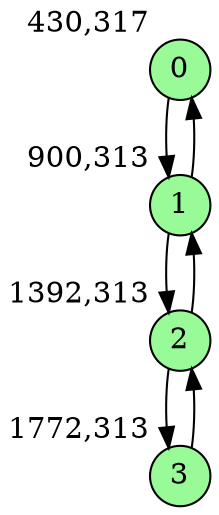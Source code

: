 digraph G {
graph [bgcolor=white]
node [shape=circle, style = filled, fillcolor=white,fixedsize=true, width=0.4, height=0.3 ]
0[xlabel="430,317", pos = "0,0!", fillcolor=palegreen ];
1[xlabel="900,313", pos = "7.34375,0.0625!", fillcolor=palegreen ];
2[xlabel="1392,313", pos = "15.0313,0.0625!", fillcolor=palegreen ];
3[xlabel="1772,313", pos = "20.9688,0.0625!", fillcolor=palegreen ];
0->1 ;
1->0 ;
1->2 ;
2->1 ;
2->3 ;
3->2 ;
}
